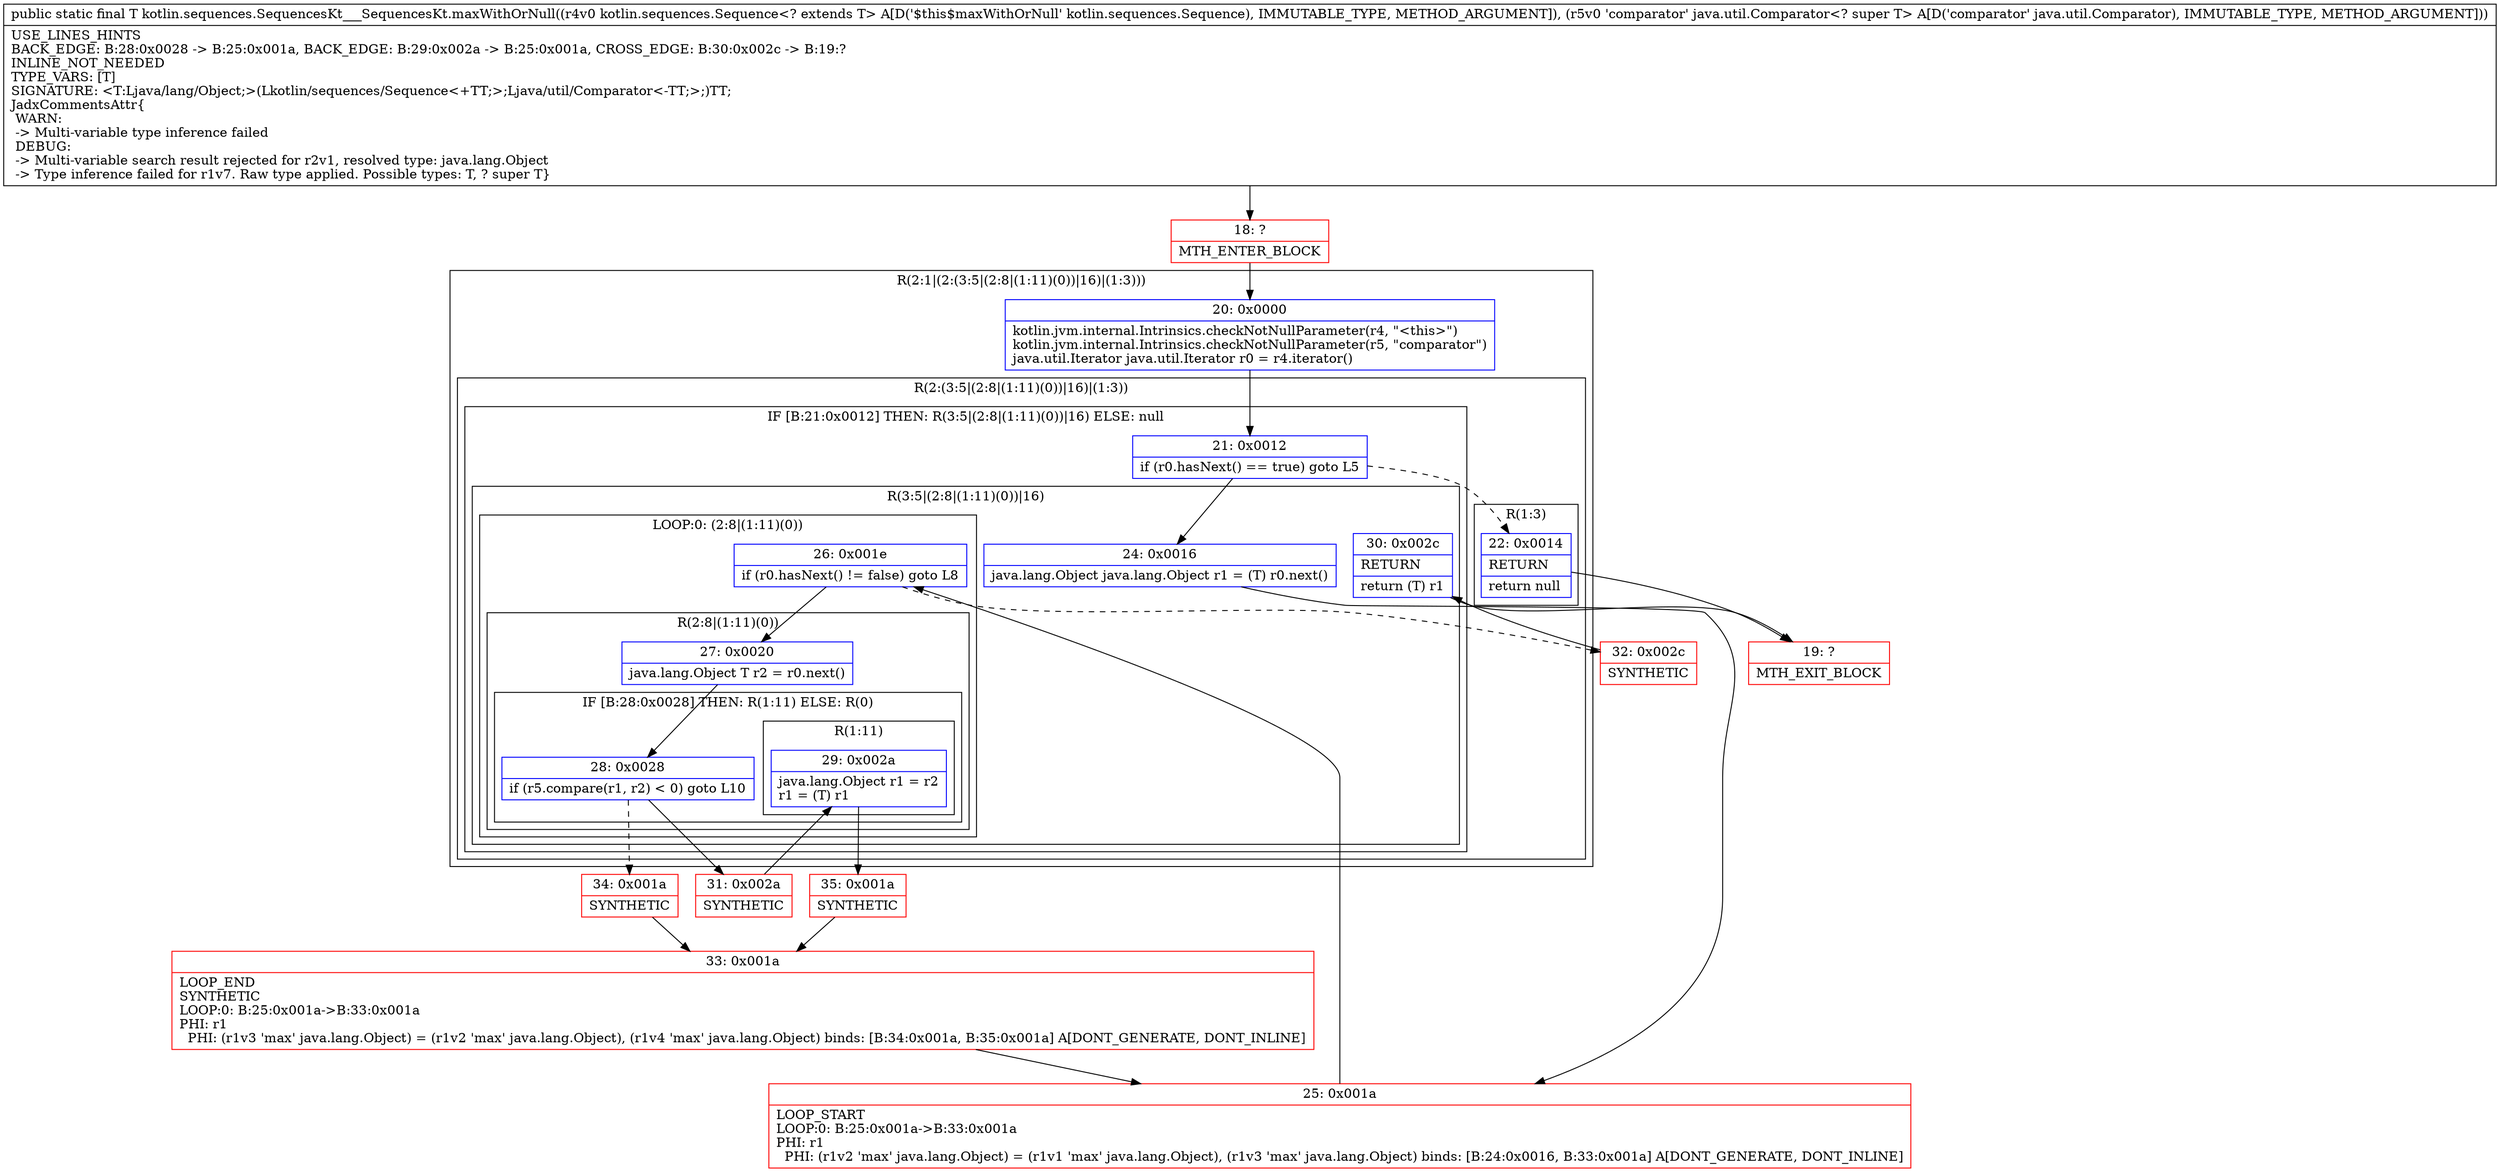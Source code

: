 digraph "CFG forkotlin.sequences.SequencesKt___SequencesKt.maxWithOrNull(Lkotlin\/sequences\/Sequence;Ljava\/util\/Comparator;)Ljava\/lang\/Object;" {
subgraph cluster_Region_1272776719 {
label = "R(2:1|(2:(3:5|(2:8|(1:11)(0))|16)|(1:3)))";
node [shape=record,color=blue];
Node_20 [shape=record,label="{20\:\ 0x0000|kotlin.jvm.internal.Intrinsics.checkNotNullParameter(r4, \"\<this\>\")\lkotlin.jvm.internal.Intrinsics.checkNotNullParameter(r5, \"comparator\")\ljava.util.Iterator java.util.Iterator r0 = r4.iterator()\l}"];
subgraph cluster_Region_1018426871 {
label = "R(2:(3:5|(2:8|(1:11)(0))|16)|(1:3))";
node [shape=record,color=blue];
subgraph cluster_IfRegion_274643948 {
label = "IF [B:21:0x0012] THEN: R(3:5|(2:8|(1:11)(0))|16) ELSE: null";
node [shape=record,color=blue];
Node_21 [shape=record,label="{21\:\ 0x0012|if (r0.hasNext() == true) goto L5\l}"];
subgraph cluster_Region_973531546 {
label = "R(3:5|(2:8|(1:11)(0))|16)";
node [shape=record,color=blue];
Node_24 [shape=record,label="{24\:\ 0x0016|java.lang.Object java.lang.Object r1 = (T) r0.next()\l}"];
subgraph cluster_LoopRegion_1986308977 {
label = "LOOP:0: (2:8|(1:11)(0))";
node [shape=record,color=blue];
Node_26 [shape=record,label="{26\:\ 0x001e|if (r0.hasNext() != false) goto L8\l}"];
subgraph cluster_Region_1440368834 {
label = "R(2:8|(1:11)(0))";
node [shape=record,color=blue];
Node_27 [shape=record,label="{27\:\ 0x0020|java.lang.Object T r2 = r0.next()\l}"];
subgraph cluster_IfRegion_1031372282 {
label = "IF [B:28:0x0028] THEN: R(1:11) ELSE: R(0)";
node [shape=record,color=blue];
Node_28 [shape=record,label="{28\:\ 0x0028|if (r5.compare(r1, r2) \< 0) goto L10\l}"];
subgraph cluster_Region_817764430 {
label = "R(1:11)";
node [shape=record,color=blue];
Node_29 [shape=record,label="{29\:\ 0x002a|java.lang.Object r1 = r2\lr1 = (T) r1\l}"];
}
subgraph cluster_Region_589776573 {
label = "R(0)";
node [shape=record,color=blue];
}
}
}
}
Node_30 [shape=record,label="{30\:\ 0x002c|RETURN\l|return (T) r1\l}"];
}
}
subgraph cluster_Region_91935215 {
label = "R(1:3)";
node [shape=record,color=blue];
Node_22 [shape=record,label="{22\:\ 0x0014|RETURN\l|return null\l}"];
}
}
}
Node_18 [shape=record,color=red,label="{18\:\ ?|MTH_ENTER_BLOCK\l}"];
Node_19 [shape=record,color=red,label="{19\:\ ?|MTH_EXIT_BLOCK\l}"];
Node_25 [shape=record,color=red,label="{25\:\ 0x001a|LOOP_START\lLOOP:0: B:25:0x001a\-\>B:33:0x001a\lPHI: r1 \l  PHI: (r1v2 'max' java.lang.Object) = (r1v1 'max' java.lang.Object), (r1v3 'max' java.lang.Object) binds: [B:24:0x0016, B:33:0x001a] A[DONT_GENERATE, DONT_INLINE]\l}"];
Node_31 [shape=record,color=red,label="{31\:\ 0x002a|SYNTHETIC\l}"];
Node_35 [shape=record,color=red,label="{35\:\ 0x001a|SYNTHETIC\l}"];
Node_33 [shape=record,color=red,label="{33\:\ 0x001a|LOOP_END\lSYNTHETIC\lLOOP:0: B:25:0x001a\-\>B:33:0x001a\lPHI: r1 \l  PHI: (r1v3 'max' java.lang.Object) = (r1v2 'max' java.lang.Object), (r1v4 'max' java.lang.Object) binds: [B:34:0x001a, B:35:0x001a] A[DONT_GENERATE, DONT_INLINE]\l}"];
Node_34 [shape=record,color=red,label="{34\:\ 0x001a|SYNTHETIC\l}"];
Node_32 [shape=record,color=red,label="{32\:\ 0x002c|SYNTHETIC\l}"];
MethodNode[shape=record,label="{public static final T kotlin.sequences.SequencesKt___SequencesKt.maxWithOrNull((r4v0 kotlin.sequences.Sequence\<? extends T\> A[D('$this$maxWithOrNull' kotlin.sequences.Sequence), IMMUTABLE_TYPE, METHOD_ARGUMENT]), (r5v0 'comparator' java.util.Comparator\<? super T\> A[D('comparator' java.util.Comparator), IMMUTABLE_TYPE, METHOD_ARGUMENT]))  | USE_LINES_HINTS\lBACK_EDGE: B:28:0x0028 \-\> B:25:0x001a, BACK_EDGE: B:29:0x002a \-\> B:25:0x001a, CROSS_EDGE: B:30:0x002c \-\> B:19:?\lINLINE_NOT_NEEDED\lTYPE_VARS: [T]\lSIGNATURE: \<T:Ljava\/lang\/Object;\>(Lkotlin\/sequences\/Sequence\<+TT;\>;Ljava\/util\/Comparator\<\-TT;\>;)TT;\lJadxCommentsAttr\{\l WARN: \l \-\> Multi\-variable type inference failed\l DEBUG: \l \-\> Multi\-variable search result rejected for r2v1, resolved type: java.lang.Object\l \-\> Type inference failed for r1v7. Raw type applied. Possible types: T, ? super T\}\l}"];
MethodNode -> Node_18;Node_20 -> Node_21;
Node_21 -> Node_22[style=dashed];
Node_21 -> Node_24;
Node_24 -> Node_25;
Node_26 -> Node_27;
Node_26 -> Node_32[style=dashed];
Node_27 -> Node_28;
Node_28 -> Node_31;
Node_28 -> Node_34[style=dashed];
Node_29 -> Node_35;
Node_30 -> Node_19;
Node_22 -> Node_19;
Node_18 -> Node_20;
Node_25 -> Node_26;
Node_31 -> Node_29;
Node_35 -> Node_33;
Node_33 -> Node_25;
Node_34 -> Node_33;
Node_32 -> Node_30;
}


